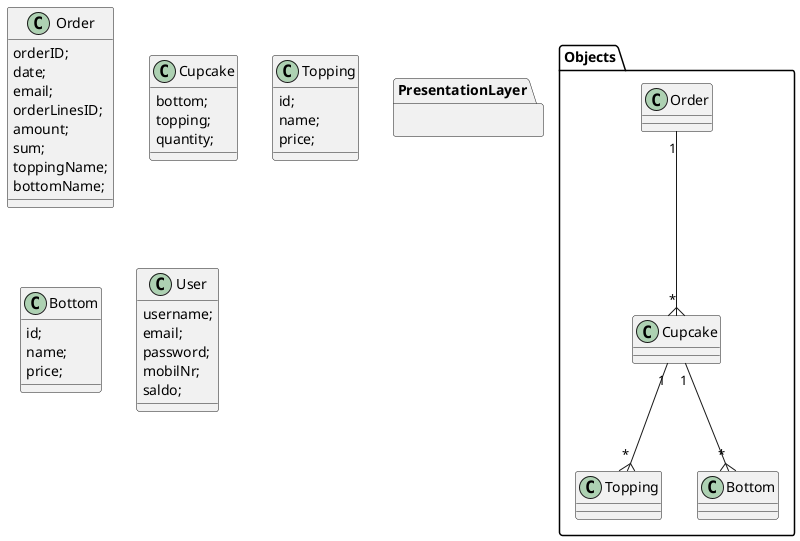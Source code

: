 @startuml



package "Objects" {
    Order "1" --{ "*" Cupcake
    Cupcake "1" --{ "*" Topping
    Cupcake "1" --{ "*" Bottom
}

class Order {
    orderID;
    date;
    email;
    orderLinesID;
    amount;
    sum;
    toppingName;
    bottomName;
}

class Cupcake {
    bottom;
    topping;
    quantity;
}

class Topping {
    id;
    name;
    price;
}

class Bottom {
    id;
    name;
    price;
}

class User {
    username;
    email;
    password;
    mobilNr;
    saldo;
}

package "PresentationLayer" {

}

@enduml